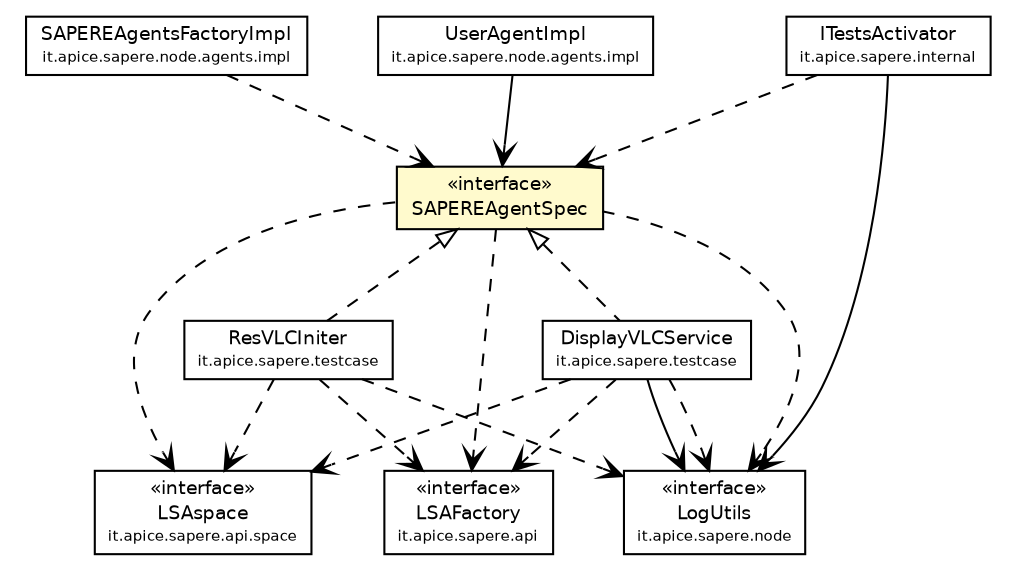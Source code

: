#!/usr/local/bin/dot
#
# Class diagram 
# Generated by UmlGraph version 4.4 (http://www.spinellis.gr/sw/umlgraph)
#

digraph G {
	edge [fontname="Helvetica",fontsize=10,labelfontname="Helvetica",labelfontsize=10];
	node [fontname="Helvetica",fontsize=10,shape=plaintext];
	// it.apice.sapere.api.LSAFactory
	c57949 [label=<<table border="0" cellborder="1" cellspacing="0" cellpadding="2" port="p" href="../../api/LSAFactory.html">
		<tr><td><table border="0" cellspacing="0" cellpadding="1">
			<tr><td> &laquo;interface&raquo; </td></tr>
			<tr><td> LSAFactory </td></tr>
			<tr><td><font point-size="7.0"> it.apice.sapere.api </font></td></tr>
		</table></td></tr>
		</table>>, fontname="Helvetica", fontcolor="black", fontsize=9.0];
	// it.apice.sapere.api.space.LSAspace
	c58029 [label=<<table border="0" cellborder="1" cellspacing="0" cellpadding="2" port="p" href="../../api/space/LSAspace.html">
		<tr><td><table border="0" cellspacing="0" cellpadding="1">
			<tr><td> &laquo;interface&raquo; </td></tr>
			<tr><td> LSAspace </td></tr>
			<tr><td><font point-size="7.0"> it.apice.sapere.api.space </font></td></tr>
		</table></td></tr>
		</table>>, fontname="Helvetica", fontcolor="black", fontsize=9.0];
	// it.apice.sapere.node.agents.SAPEREAgentSpec
	c58130 [label=<<table border="0" cellborder="1" cellspacing="0" cellpadding="2" port="p" bgcolor="lemonChiffon" href="./SAPEREAgentSpec.html">
		<tr><td><table border="0" cellspacing="0" cellpadding="1">
			<tr><td> &laquo;interface&raquo; </td></tr>
			<tr><td> SAPEREAgentSpec </td></tr>
		</table></td></tr>
		</table>>, fontname="Helvetica", fontcolor="black", fontsize=9.0];
	// it.apice.sapere.node.agents.impl.UserAgentImpl
	c58137 [label=<<table border="0" cellborder="1" cellspacing="0" cellpadding="2" port="p" href="./impl/UserAgentImpl.html">
		<tr><td><table border="0" cellspacing="0" cellpadding="1">
			<tr><td> UserAgentImpl </td></tr>
			<tr><td><font point-size="7.0"> it.apice.sapere.node.agents.impl </font></td></tr>
		</table></td></tr>
		</table>>, fontname="Helvetica", fontcolor="black", fontsize=9.0];
	// it.apice.sapere.node.agents.impl.SAPEREAgentsFactoryImpl
	c58139 [label=<<table border="0" cellborder="1" cellspacing="0" cellpadding="2" port="p" href="./impl/SAPEREAgentsFactoryImpl.html">
		<tr><td><table border="0" cellspacing="0" cellpadding="1">
			<tr><td> SAPEREAgentsFactoryImpl </td></tr>
			<tr><td><font point-size="7.0"> it.apice.sapere.node.agents.impl </font></td></tr>
		</table></td></tr>
		</table>>, fontname="Helvetica", fontcolor="black", fontsize=9.0];
	// it.apice.sapere.node.LogUtils
	c58146 [label=<<table border="0" cellborder="1" cellspacing="0" cellpadding="2" port="p" href="../LogUtils.html">
		<tr><td><table border="0" cellspacing="0" cellpadding="1">
			<tr><td> &laquo;interface&raquo; </td></tr>
			<tr><td> LogUtils </td></tr>
			<tr><td><font point-size="7.0"> it.apice.sapere.node </font></td></tr>
		</table></td></tr>
		</table>>, fontname="Helvetica", fontcolor="black", fontsize=9.0];
	// it.apice.sapere.internal.ITestsActivator
	c58168 [label=<<table border="0" cellborder="1" cellspacing="0" cellpadding="2" port="p" href="../../internal/ITestsActivator.html">
		<tr><td><table border="0" cellspacing="0" cellpadding="1">
			<tr><td> ITestsActivator </td></tr>
			<tr><td><font point-size="7.0"> it.apice.sapere.internal </font></td></tr>
		</table></td></tr>
		</table>>, fontname="Helvetica", fontcolor="black", fontsize=9.0];
	// it.apice.sapere.testcase.ResVLCIniter
	c58169 [label=<<table border="0" cellborder="1" cellspacing="0" cellpadding="2" port="p" href="../../testcase/ResVLCIniter.html">
		<tr><td><table border="0" cellspacing="0" cellpadding="1">
			<tr><td> ResVLCIniter </td></tr>
			<tr><td><font point-size="7.0"> it.apice.sapere.testcase </font></td></tr>
		</table></td></tr>
		</table>>, fontname="Helvetica", fontcolor="black", fontsize=9.0];
	// it.apice.sapere.testcase.DisplayVLCService
	c58170 [label=<<table border="0" cellborder="1" cellspacing="0" cellpadding="2" port="p" href="../../testcase/DisplayVLCService.html">
		<tr><td><table border="0" cellspacing="0" cellpadding="1">
			<tr><td> DisplayVLCService </td></tr>
			<tr><td><font point-size="7.0"> it.apice.sapere.testcase </font></td></tr>
		</table></td></tr>
		</table>>, fontname="Helvetica", fontcolor="black", fontsize=9.0];
	//it.apice.sapere.testcase.ResVLCIniter implements it.apice.sapere.node.agents.SAPEREAgentSpec
	c58130:p -> c58169:p [dir=back,arrowtail=empty,style=dashed];
	//it.apice.sapere.testcase.DisplayVLCService implements it.apice.sapere.node.agents.SAPEREAgentSpec
	c58130:p -> c58170:p [dir=back,arrowtail=empty,style=dashed];
	// it.apice.sapere.node.agents.impl.UserAgentImpl NAVASSOC it.apice.sapere.node.agents.SAPEREAgentSpec
	c58137:p -> c58130:p [taillabel="", label="", headlabel="", fontname="Helvetica", fontcolor="black", fontsize=10.0, color="black", arrowhead=open];
	// it.apice.sapere.internal.ITestsActivator NAVASSOC it.apice.sapere.node.LogUtils
	c58168:p -> c58146:p [taillabel="", label="", headlabel="", fontname="Helvetica", fontcolor="black", fontsize=10.0, color="black", arrowhead=open];
	// it.apice.sapere.testcase.DisplayVLCService NAVASSOC it.apice.sapere.node.LogUtils
	c58170:p -> c58146:p [taillabel="", label="", headlabel="", fontname="Helvetica", fontcolor="black", fontsize=10.0, color="black", arrowhead=open];
	// it.apice.sapere.node.agents.SAPEREAgentSpec DEPEND it.apice.sapere.api.space.LSAspace
	c58130:p -> c58029:p [taillabel="", label="", headlabel="", fontname="Helvetica", fontcolor="black", fontsize=10.0, color="black", arrowhead=open, style=dashed];
	// it.apice.sapere.node.agents.SAPEREAgentSpec DEPEND it.apice.sapere.api.LSAFactory
	c58130:p -> c57949:p [taillabel="", label="", headlabel="", fontname="Helvetica", fontcolor="black", fontsize=10.0, color="black", arrowhead=open, style=dashed];
	// it.apice.sapere.node.agents.SAPEREAgentSpec DEPEND it.apice.sapere.node.LogUtils
	c58130:p -> c58146:p [taillabel="", label="", headlabel="", fontname="Helvetica", fontcolor="black", fontsize=10.0, color="black", arrowhead=open, style=dashed];
	// it.apice.sapere.node.agents.impl.SAPEREAgentsFactoryImpl DEPEND it.apice.sapere.node.agents.SAPEREAgentSpec
	c58139:p -> c58130:p [taillabel="", label="", headlabel="", fontname="Helvetica", fontcolor="black", fontsize=10.0, color="black", arrowhead=open, style=dashed];
	// it.apice.sapere.internal.ITestsActivator DEPEND it.apice.sapere.node.agents.SAPEREAgentSpec
	c58168:p -> c58130:p [taillabel="", label="", headlabel="", fontname="Helvetica", fontcolor="black", fontsize=10.0, color="black", arrowhead=open, style=dashed];
	// it.apice.sapere.testcase.ResVLCIniter DEPEND it.apice.sapere.api.space.LSAspace
	c58169:p -> c58029:p [taillabel="", label="", headlabel="", fontname="Helvetica", fontcolor="black", fontsize=10.0, color="black", arrowhead=open, style=dashed];
	// it.apice.sapere.testcase.ResVLCIniter DEPEND it.apice.sapere.api.LSAFactory
	c58169:p -> c57949:p [taillabel="", label="", headlabel="", fontname="Helvetica", fontcolor="black", fontsize=10.0, color="black", arrowhead=open, style=dashed];
	// it.apice.sapere.testcase.ResVLCIniter DEPEND it.apice.sapere.node.LogUtils
	c58169:p -> c58146:p [taillabel="", label="", headlabel="", fontname="Helvetica", fontcolor="black", fontsize=10.0, color="black", arrowhead=open, style=dashed];
	// it.apice.sapere.testcase.DisplayVLCService DEPEND it.apice.sapere.api.space.LSAspace
	c58170:p -> c58029:p [taillabel="", label="", headlabel="", fontname="Helvetica", fontcolor="black", fontsize=10.0, color="black", arrowhead=open, style=dashed];
	// it.apice.sapere.testcase.DisplayVLCService DEPEND it.apice.sapere.api.LSAFactory
	c58170:p -> c57949:p [taillabel="", label="", headlabel="", fontname="Helvetica", fontcolor="black", fontsize=10.0, color="black", arrowhead=open, style=dashed];
	// it.apice.sapere.testcase.DisplayVLCService DEPEND it.apice.sapere.node.LogUtils
	c58170:p -> c58146:p [taillabel="", label="", headlabel="", fontname="Helvetica", fontcolor="black", fontsize=10.0, color="black", arrowhead=open, style=dashed];
}

